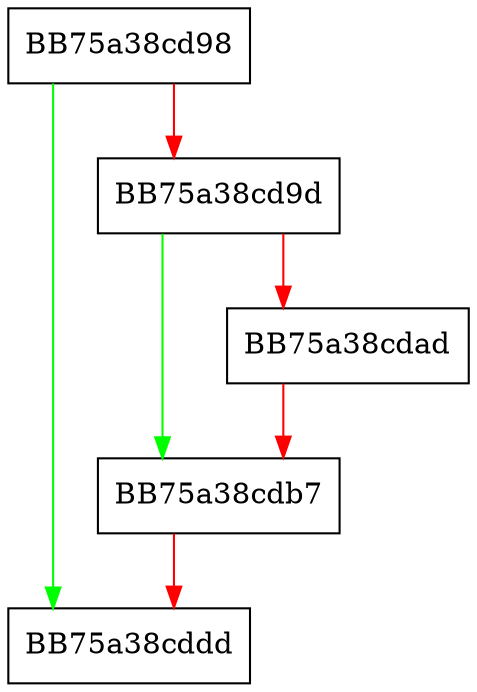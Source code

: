digraph MemScanCloseProcess {
  node [shape="box"];
  graph [splines=ortho];
  BB75a38cd98 -> BB75a38cddd [color="green"];
  BB75a38cd98 -> BB75a38cd9d [color="red"];
  BB75a38cd9d -> BB75a38cdb7 [color="green"];
  BB75a38cd9d -> BB75a38cdad [color="red"];
  BB75a38cdad -> BB75a38cdb7 [color="red"];
  BB75a38cdb7 -> BB75a38cddd [color="red"];
}